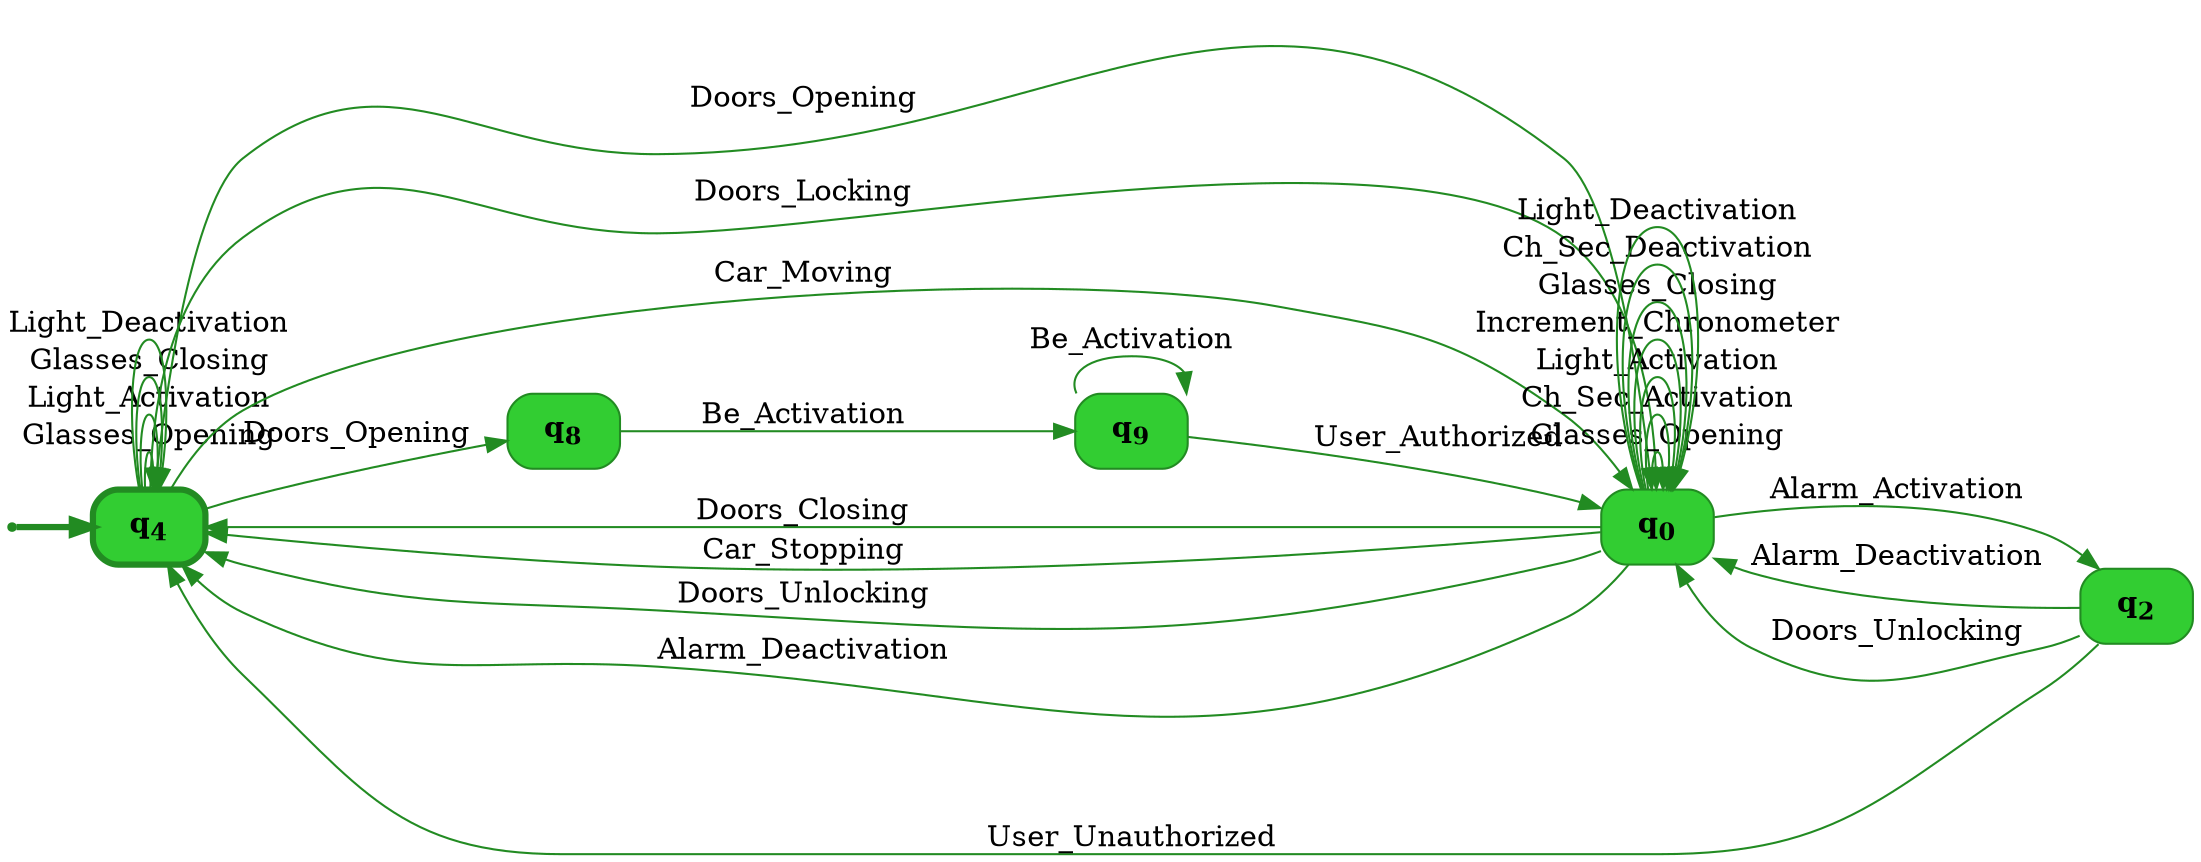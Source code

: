 digraph g {

	rankdir="LR"

	__invisible__[shape="point", color="forestgreen"]
	q4[label=<<b>q<sub>4</sub></b>>, shape="box", style="rounded, filled", fillcolor="limegreen", color="forestgreen", penwidth=3] // Initial
	q0[label=<<b>q<sub>0</sub></b>>, shape="box", style="rounded, filled", fillcolor="limegreen", color="forestgreen"]
	q2[label=<<b>q<sub>2</sub></b>>, shape="box", style="rounded, filled", fillcolor="limegreen", color="forestgreen"]
	q8[label=<<b>q<sub>8</sub></b>>, shape="box", style="rounded, filled", fillcolor="limegreen", color="forestgreen"]
	q9[label=<<b>q<sub>9</sub></b>>, shape="box", style="rounded, filled", fillcolor="limegreen", color="forestgreen"]

	__invisible__ -> q4[penwidth=3, color="forestgreen"]
	q4 -> q0[label=<Doors_Opening>, color="forestgreen"]
	q0 -> q4[label=<Doors_Closing>, color="forestgreen"]
	q0 -> q0[label=<Glasses_Opening>, color="forestgreen"]
	q0 -> q0[label=<Ch_Sec_Activation>, color="forestgreen"]
	q0 -> q0[label=<Light_Activation>, color="forestgreen"]
	q0 -> q0[label=<Increment_Chronometer>, color="forestgreen"]
	q0 -> q4[label=<Car_Stopping>, color="forestgreen"]
	q0 -> q0[label=<Glasses_Closing>, color="forestgreen"]
	q0 -> q0[label=<Ch_Sec_Deactivation>, color="forestgreen"]
	q0 -> q0[label=<Light_Deactivation>, color="forestgreen"]
	q0 -> q2[label=<Alarm_Activation>, color="forestgreen"]
	q2 -> q4[label=<User_Unauthorized>, color="forestgreen"]
	q2 -> q0[label=<Alarm_Deactivation>, color="forestgreen"]
	q2 -> q0[label=<Doors_Unlocking>, color="forestgreen"]
	q0 -> q4[label=<Doors_Unlocking>, color="forestgreen"]
	q0 -> q4[label=<Alarm_Deactivation>, color="forestgreen"]
	q4 -> q0[label=<Doors_Locking>, color="forestgreen"]
	q4 -> q4[label=<Glasses_Opening>, color="forestgreen"]
	q4 -> q0[label=<Car_Moving>, color="forestgreen"]
	q4 -> q4[label=<Light_Activation>, color="forestgreen"]
	q4 -> q4[label=<Glasses_Closing>, color="forestgreen"]
	q4 -> q4[label=<Light_Deactivation>, color="forestgreen"]
	q4 -> q8[label=<Doors_Opening>, color="forestgreen"]
	q8 -> q9[label=<Be_Activation>, color="forestgreen"]
	q9 -> q9[label=<Be_Activation>, color="forestgreen"]
	q9 -> q0[label=<User_Authorized>, color="forestgreen"]

}

